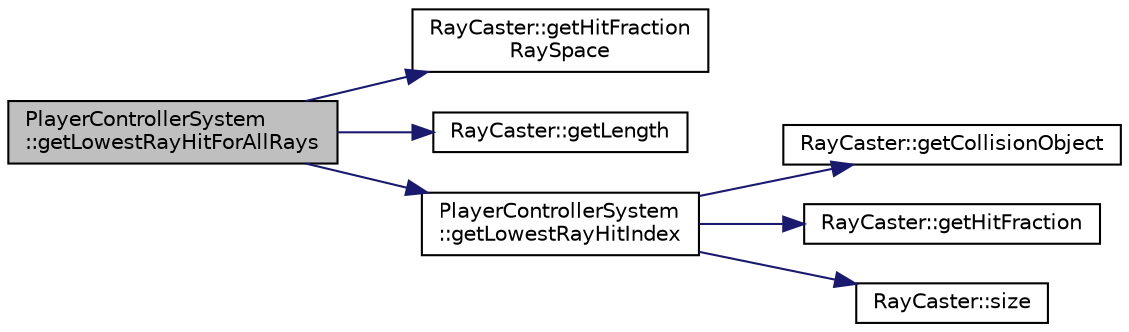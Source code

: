 digraph "PlayerControllerSystem::getLowestRayHitForAllRays"
{
 // INTERACTIVE_SVG=YES
 // LATEX_PDF_SIZE
  edge [fontname="Helvetica",fontsize="10",labelfontname="Helvetica",labelfontsize="10"];
  node [fontname="Helvetica",fontsize="10",shape=record];
  rankdir="LR";
  Node1 [label="PlayerControllerSystem\l::getLowestRayHitForAllRays",height=0.2,width=0.4,color="black", fillcolor="grey75", style="filled", fontcolor="black",tooltip=" "];
  Node1 -> Node2 [color="midnightblue",fontsize="10",style="solid",fontname="Helvetica"];
  Node2 [label="RayCaster::getHitFraction\lRaySpace",height=0.2,width=0.4,color="black", fillcolor="white", style="filled",URL="$d3/dbc/class_ray_caster.html#a43455e12a824e4945575324cfd7b2709",tooltip=" "];
  Node1 -> Node3 [color="midnightblue",fontsize="10",style="solid",fontname="Helvetica"];
  Node3 [label="RayCaster::getLength",height=0.2,width=0.4,color="black", fillcolor="white", style="filled",URL="$d3/dbc/class_ray_caster.html#a5edbf39fa4e279c529222aa22291f22d",tooltip=" "];
  Node1 -> Node4 [color="midnightblue",fontsize="10",style="solid",fontname="Helvetica"];
  Node4 [label="PlayerControllerSystem\l::getLowestRayHitIndex",height=0.2,width=0.4,color="black", fillcolor="white", style="filled",URL="$d5/d50/class_player_controller_system.html#a88fff320bc972582a23d69ae512eabe1",tooltip=" "];
  Node4 -> Node5 [color="midnightblue",fontsize="10",style="solid",fontname="Helvetica"];
  Node5 [label="RayCaster::getCollisionObject",height=0.2,width=0.4,color="black", fillcolor="white", style="filled",URL="$d3/dbc/class_ray_caster.html#a45c26b33e25a86d40d13ac887c0a78ca",tooltip=" "];
  Node4 -> Node6 [color="midnightblue",fontsize="10",style="solid",fontname="Helvetica"];
  Node6 [label="RayCaster::getHitFraction",height=0.2,width=0.4,color="black", fillcolor="white", style="filled",URL="$d3/dbc/class_ray_caster.html#a65d444adaed1585db97b1c6361d54265",tooltip=" "];
  Node4 -> Node7 [color="midnightblue",fontsize="10",style="solid",fontname="Helvetica"];
  Node7 [label="RayCaster::size",height=0.2,width=0.4,color="black", fillcolor="white", style="filled",URL="$d3/dbc/class_ray_caster.html#a85220b230435f4132f72a1ae9304b632",tooltip=" "];
}
